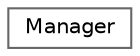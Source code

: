 digraph "Graphical Class Hierarchy"
{
 // LATEX_PDF_SIZE
  bgcolor="transparent";
  edge [fontname=Helvetica,fontsize=10,labelfontname=Helvetica,labelfontsize=10];
  node [fontname=Helvetica,fontsize=10,shape=box,height=0.2,width=0.4];
  rankdir="LR";
  Node0 [label="Manager",height=0.2,width=0.4,color="grey40", fillcolor="white", style="filled",URL="$class_manager.html",tooltip="Class for managing network flow operations."];
}
